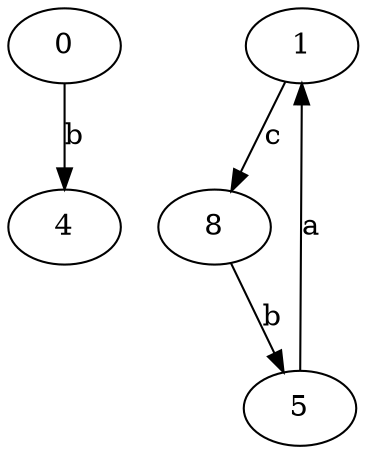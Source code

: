 strict digraph  {
0;
1;
4;
5;
8;
0 -> 4  [label=b];
1 -> 8  [label=c];
5 -> 1  [label=a];
8 -> 5  [label=b];
}
